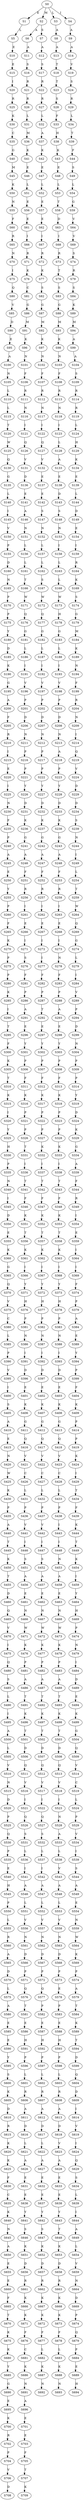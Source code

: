 strict digraph  {
	S0 -> S1 [ label = E ];
	S0 -> S2 [ label = M ];
	S0 -> S3 [ label = L ];
	S0 -> S4 [ label = I ];
	S1 -> S5 [ label = L ];
	S2 -> S6 [ label = A ];
	S2 -> S7 [ label = S ];
	S3 -> S8 [ label = A ];
	S4 -> S9 [ label = A ];
	S5 -> S10 [ label = E ];
	S6 -> S11 [ label = A ];
	S7 -> S12 [ label = A ];
	S8 -> S13 [ label = A ];
	S9 -> S14 [ label = A ];
	S10 -> S15 [ label = E ];
	S11 -> S16 [ label = S ];
	S12 -> S17 [ label = S ];
	S13 -> S18 [ label = T ];
	S14 -> S19 [ label = V ];
	S15 -> S20 [ label = I ];
	S16 -> S21 [ label = R ];
	S17 -> S22 [ label = R ];
	S18 -> S23 [ label = T ];
	S19 -> S24 [ label = S ];
	S20 -> S25 [ label = R ];
	S21 -> S26 [ label = R ];
	S22 -> S27 [ label = R ];
	S23 -> S28 [ label = S ];
	S24 -> S29 [ label = R ];
	S25 -> S30 [ label = K ];
	S26 -> S31 [ label = L ];
	S27 -> S32 [ label = L ];
	S28 -> S33 [ label = F ];
	S29 -> S34 [ label = L ];
	S30 -> S35 [ label = C ];
	S31 -> S36 [ label = M ];
	S32 -> S37 [ label = A ];
	S33 -> S38 [ label = H ];
	S34 -> S39 [ label = T ];
	S35 -> S40 [ label = G ];
	S36 -> S41 [ label = K ];
	S37 -> S42 [ label = K ];
	S38 -> S43 [ label = K ];
	S39 -> S44 [ label = F ];
	S40 -> S45 [ label = M ];
	S41 -> S46 [ label = E ];
	S42 -> S47 [ label = E ];
	S43 -> S48 [ label = E ];
	S44 -> S49 [ label = S ];
	S45 -> S50 [ label = K ];
	S46 -> S51 [ label = L ];
	S47 -> S52 [ label = L ];
	S48 -> S53 [ label = L ];
	S49 -> S54 [ label = L ];
	S50 -> S55 [ label = N ];
	S51 -> S56 [ label = E ];
	S52 -> S57 [ label = E ];
	S53 -> S58 [ label = T ];
	S54 -> S59 [ label = G ];
	S55 -> S60 [ label = F ];
	S56 -> S61 [ label = E ];
	S57 -> S62 [ label = E ];
	S58 -> S63 [ label = D ];
	S59 -> S64 [ label = V ];
	S60 -> S65 [ label = R ];
	S61 -> S66 [ label = I ];
	S62 -> S67 [ label = I ];
	S63 -> S68 [ label = I ];
	S64 -> S69 [ label = V ];
	S65 -> S70 [ label = N ];
	S66 -> S71 [ label = R ];
	S67 -> S72 [ label = R ];
	S68 -> S73 [ label = R ];
	S69 -> S74 [ label = S ];
	S70 -> S75 [ label = I ];
	S71 -> S76 [ label = K ];
	S72 -> S77 [ label = K ];
	S73 -> S78 [ label = T ];
	S74 -> S79 [ label = R ];
	S75 -> S80 [ label = Q ];
	S76 -> S81 [ label = C ];
	S77 -> S82 [ label = S ];
	S78 -> S83 [ label = S ];
	S79 -> S84 [ label = S ];
	S80 -> S85 [ label = V ];
	S81 -> S86 [ label = G ];
	S82 -> S87 [ label = G ];
	S83 -> S88 [ label = G ];
	S84 -> S89 [ label = K ];
	S85 -> S90 [ label = D ];
	S86 -> S91 [ label = M ];
	S87 -> S92 [ label = M ];
	S88 -> S93 [ label = M ];
	S89 -> S94 [ label = M ];
	S90 -> S95 [ label = E ];
	S91 -> S96 [ label = K ];
	S92 -> S97 [ label = K ];
	S93 -> S98 [ label = K ];
	S94 -> S99 [ label = A ];
	S95 -> S100 [ label = A ];
	S96 -> S101 [ label = N ];
	S97 -> S102 [ label = N ];
	S98 -> S103 [ label = N ];
	S99 -> S104 [ label = A ];
	S100 -> S105 [ label = N ];
	S101 -> S106 [ label = F ];
	S102 -> S107 [ label = F ];
	S103 -> S108 [ label = F ];
	S104 -> S109 [ label = S ];
	S105 -> S110 [ label = L ];
	S106 -> S111 [ label = R ];
	S107 -> S112 [ label = R ];
	S108 -> S113 [ label = R ];
	S109 -> S114 [ label = R ];
	S110 -> S115 [ label = L ];
	S111 -> S116 [ label = N ];
	S112 -> S117 [ label = N ];
	S113 -> S118 [ label = N ];
	S114 -> S119 [ label = R ];
	S115 -> S120 [ label = T ];
	S116 -> S121 [ label = I ];
	S117 -> S122 [ label = I ];
	S118 -> S123 [ label = I ];
	S119 -> S124 [ label = L ];
	S120 -> S125 [ label = W ];
	S121 -> S126 [ label = Q ];
	S122 -> S127 [ label = Q ];
	S123 -> S128 [ label = L ];
	S124 -> S129 [ label = H ];
	S125 -> S130 [ label = Q ];
	S126 -> S131 [ label = V ];
	S127 -> S132 [ label = V ];
	S128 -> S133 [ label = A ];
	S129 -> S134 [ label = K ];
	S130 -> S135 [ label = G ];
	S131 -> S136 [ label = D ];
	S132 -> S137 [ label = E ];
	S133 -> S138 [ label = E ];
	S134 -> S139 [ label = E ];
	S135 -> S140 [ label = L ];
	S136 -> S141 [ label = E ];
	S137 -> S142 [ label = E ];
	S138 -> S143 [ label = D ];
	S139 -> S144 [ label = L ];
	S140 -> S145 [ label = I ];
	S141 -> S146 [ label = A ];
	S142 -> S147 [ label = S ];
	S143 -> S148 [ label = S ];
	S144 -> S149 [ label = D ];
	S145 -> S150 [ label = V ];
	S146 -> S151 [ label = N ];
	S147 -> S152 [ label = N ];
	S148 -> S153 [ label = N ];
	S149 -> S154 [ label = E ];
	S150 -> S155 [ label = P ];
	S151 -> S156 [ label = L ];
	S152 -> S157 [ label = L ];
	S153 -> S158 [ label = I ];
	S154 -> S159 [ label = I ];
	S155 -> S160 [ label = D ];
	S156 -> S161 [ label = L ];
	S157 -> S162 [ label = L ];
	S158 -> S163 [ label = L ];
	S159 -> S164 [ label = R ];
	S160 -> S165 [ label = N ];
	S161 -> S166 [ label = T ];
	S162 -> S167 [ label = S ];
	S163 -> S168 [ label = L ];
	S164 -> S169 [ label = K ];
	S165 -> S170 [ label = P ];
	S166 -> S171 [ label = W ];
	S167 -> S172 [ label = W ];
	S168 -> S173 [ label = W ];
	S169 -> S174 [ label = S ];
	S170 -> S175 [ label = P ];
	S171 -> S176 [ label = Q ];
	S172 -> S177 [ label = Q ];
	S173 -> S178 [ label = H ];
	S174 -> S179 [ label = G ];
	S175 -> S180 [ label = Y ];
	S176 -> S181 [ label = G ];
	S177 -> S182 [ label = G ];
	S178 -> S183 [ label = G ];
	S179 -> S184 [ label = M ];
	S180 -> S185 [ label = D ];
	S181 -> S186 [ label = L ];
	S182 -> S187 [ label = L ];
	S183 -> S188 [ label = L ];
	S184 -> S189 [ label = K ];
	S185 -> S190 [ label = K ];
	S186 -> S191 [ label = I ];
	S187 -> S192 [ label = I ];
	S188 -> S193 [ label = I ];
	S189 -> S194 [ label = N ];
	S190 -> S195 [ label = G ];
	S191 -> S196 [ label = V ];
	S192 -> S197 [ label = V ];
	S193 -> S198 [ label = V ];
	S194 -> S199 [ label = F ];
	S195 -> S200 [ label = A ];
	S196 -> S201 [ label = P ];
	S197 -> S202 [ label = P ];
	S198 -> S203 [ label = P ];
	S199 -> S204 [ label = R ];
	S200 -> S205 [ label = F ];
	S201 -> S206 [ label = D ];
	S202 -> S207 [ label = D ];
	S203 -> S208 [ label = D ];
	S204 -> S209 [ label = N ];
	S205 -> S210 [ label = R ];
	S206 -> S211 [ label = N ];
	S207 -> S212 [ label = N ];
	S208 -> S213 [ label = N ];
	S209 -> S214 [ label = I ];
	S210 -> S215 [ label = I ];
	S211 -> S216 [ label = P ];
	S212 -> S217 [ label = P ];
	S213 -> S218 [ label = A ];
	S214 -> S219 [ label = Q ];
	S215 -> S220 [ label = E ];
	S216 -> S221 [ label = P ];
	S217 -> S222 [ label = P ];
	S218 -> S223 [ label = P ];
	S219 -> S224 [ label = V ];
	S220 -> S225 [ label = I ];
	S221 -> S226 [ label = Y ];
	S222 -> S227 [ label = Y ];
	S223 -> S228 [ label = Y ];
	S224 -> S229 [ label = D ];
	S225 -> S230 [ label = N ];
	S226 -> S231 [ label = D ];
	S227 -> S232 [ label = D ];
	S228 -> S233 [ label = D ];
	S229 -> S234 [ label = D ];
	S230 -> S235 [ label = F ];
	S231 -> S236 [ label = K ];
	S232 -> S237 [ label = K ];
	S233 -> S238 [ label = K ];
	S234 -> S239 [ label = S ];
	S235 -> S240 [ label = P ];
	S236 -> S241 [ label = G ];
	S237 -> S242 [ label = G ];
	S238 -> S243 [ label = G ];
	S239 -> S244 [ label = N ];
	S240 -> S245 [ label = A ];
	S241 -> S246 [ label = A ];
	S242 -> S247 [ label = A ];
	S243 -> S248 [ label = A ];
	S244 -> S249 [ label = I ];
	S245 -> S250 [ label = E ];
	S246 -> S251 [ label = F ];
	S247 -> S252 [ label = F ];
	S248 -> S253 [ label = F ];
	S249 -> S254 [ label = L ];
	S250 -> S255 [ label = Y ];
	S251 -> S256 [ label = R ];
	S252 -> S257 [ label = R ];
	S253 -> S258 [ label = R ];
	S254 -> S259 [ label = T ];
	S255 -> S260 [ label = P ];
	S256 -> S261 [ label = I ];
	S257 -> S262 [ label = I ];
	S258 -> S263 [ label = I ];
	S259 -> S264 [ label = W ];
	S260 -> S265 [ label = F ];
	S261 -> S266 [ label = E ];
	S262 -> S267 [ label = E ];
	S263 -> S268 [ label = E ];
	S264 -> S269 [ label = Q ];
	S265 -> S270 [ label = K ];
	S266 -> S271 [ label = I ];
	S267 -> S272 [ label = I ];
	S268 -> S273 [ label = I ];
	S269 -> S274 [ label = G ];
	S270 -> S275 [ label = P ];
	S271 -> S276 [ label = S ];
	S272 -> S277 [ label = I ];
	S273 -> S278 [ label = N ];
	S274 -> S279 [ label = L ];
	S275 -> S280 [ label = P ];
	S276 -> S281 [ label = F ];
	S277 -> S282 [ label = F ];
	S278 -> S283 [ label = F ];
	S279 -> S284 [ label = I ];
	S280 -> S285 [ label = K ];
	S281 -> S286 [ label = P ];
	S282 -> S287 [ label = P ];
	S283 -> S288 [ label = P ];
	S284 -> S289 [ label = V ];
	S285 -> S290 [ label = I ];
	S286 -> S291 [ label = A ];
	S287 -> S292 [ label = T ];
	S288 -> S293 [ label = A ];
	S289 -> S294 [ label = P ];
	S290 -> S295 [ label = T ];
	S291 -> S296 [ label = E ];
	S292 -> S297 [ label = E ];
	S293 -> S298 [ label = E ];
	S294 -> S299 [ label = D ];
	S295 -> S300 [ label = F ];
	S296 -> S301 [ label = Y ];
	S297 -> S302 [ label = Y ];
	S298 -> S303 [ label = Y ];
	S299 -> S304 [ label = N ];
	S300 -> S305 [ label = K ];
	S301 -> S306 [ label = P ];
	S302 -> S307 [ label = P ];
	S303 -> S308 [ label = P ];
	S304 -> S309 [ label = P ];
	S305 -> S310 [ label = T ];
	S306 -> S311 [ label = F ];
	S307 -> S312 [ label = F ];
	S308 -> S313 [ label = F ];
	S309 -> S314 [ label = P ];
	S310 -> S315 [ label = K ];
	S311 -> S316 [ label = K ];
	S312 -> S317 [ label = K ];
	S313 -> S318 [ label = K ];
	S314 -> S319 [ label = Y ];
	S315 -> S320 [ label = I ];
	S316 -> S321 [ label = P ];
	S317 -> S322 [ label = P ];
	S318 -> S323 [ label = P ];
	S319 -> S324 [ label = D ];
	S320 -> S325 [ label = Y ];
	S321 -> S326 [ label = P ];
	S322 -> S327 [ label = P ];
	S323 -> S328 [ label = P ];
	S324 -> S329 [ label = K ];
	S325 -> S330 [ label = H ];
	S326 -> S331 [ label = T ];
	S327 -> S332 [ label = K ];
	S328 -> S333 [ label = K ];
	S329 -> S334 [ label = G ];
	S330 -> S335 [ label = P ];
	S331 -> S336 [ label = I ];
	S332 -> S337 [ label = I ];
	S333 -> S338 [ label = I ];
	S334 -> S339 [ label = A ];
	S335 -> S340 [ label = N ];
	S336 -> S341 [ label = T ];
	S337 -> S342 [ label = T ];
	S338 -> S343 [ label = T ];
	S339 -> S344 [ label = F ];
	S340 -> S345 [ label = I ];
	S341 -> S346 [ label = F ];
	S342 -> S347 [ label = F ];
	S343 -> S348 [ label = F ];
	S344 -> S349 [ label = R ];
	S345 -> S350 [ label = D ];
	S346 -> S351 [ label = K ];
	S347 -> S352 [ label = K ];
	S348 -> S353 [ label = K ];
	S349 -> S354 [ label = I ];
	S350 -> S355 [ label = E ];
	S351 -> S356 [ label = T ];
	S352 -> S357 [ label = T ];
	S353 -> S358 [ label = T ];
	S354 -> S359 [ label = E ];
	S355 -> S360 [ label = K ];
	S356 -> S361 [ label = K ];
	S357 -> S362 [ label = K ];
	S358 -> S363 [ label = K ];
	S359 -> S364 [ label = I ];
	S360 -> S365 [ label = G ];
	S361 -> S366 [ label = I ];
	S362 -> S367 [ label = I ];
	S363 -> S368 [ label = I ];
	S364 -> S369 [ label = I ];
	S365 -> S370 [ label = Q ];
	S366 -> S371 [ label = Y ];
	S367 -> S372 [ label = Y ];
	S368 -> S373 [ label = Y ];
	S369 -> S374 [ label = F ];
	S370 -> S375 [ label = V ];
	S371 -> S376 [ label = H ];
	S372 -> S377 [ label = H ];
	S373 -> S378 [ label = H ];
	S374 -> S379 [ label = P ];
	S375 -> S380 [ label = C ];
	S376 -> S381 [ label = P ];
	S377 -> S382 [ label = P ];
	S378 -> S383 [ label = P ];
	S379 -> S384 [ label = A ];
	S380 -> S385 [ label = L ];
	S381 -> S386 [ label = N ];
	S382 -> S387 [ label = N ];
	S383 -> S388 [ label = N ];
	S384 -> S389 [ label = E ];
	S385 -> S390 [ label = P ];
	S386 -> S391 [ label = I ];
	S387 -> S392 [ label = I ];
	S388 -> S393 [ label = I ];
	S389 -> S394 [ label = Y ];
	S390 -> S395 [ label = V ];
	S391 -> S396 [ label = D ];
	S392 -> S397 [ label = D ];
	S393 -> S398 [ label = D ];
	S394 -> S399 [ label = P ];
	S395 -> S400 [ label = I ];
	S396 -> S401 [ label = E ];
	S397 -> S402 [ label = E ];
	S398 -> S403 [ label = E ];
	S399 -> S404 [ label = F ];
	S400 -> S405 [ label = S ];
	S401 -> S406 [ label = K ];
	S402 -> S407 [ label = K ];
	S403 -> S408 [ label = K ];
	S404 -> S409 [ label = K ];
	S405 -> S410 [ label = A ];
	S406 -> S411 [ label = G ];
	S407 -> S412 [ label = G ];
	S408 -> S413 [ label = G ];
	S409 -> S414 [ label = P ];
	S410 -> S415 [ label = E ];
	S411 -> S416 [ label = Q ];
	S412 -> S417 [ label = Q ];
	S413 -> S418 [ label = Q ];
	S414 -> S419 [ label = P ];
	S415 -> S420 [ label = N ];
	S416 -> S421 [ label = V ];
	S417 -> S422 [ label = V ];
	S418 -> S423 [ label = V ];
	S419 -> S424 [ label = K ];
	S420 -> S425 [ label = W ];
	S421 -> S426 [ label = C ];
	S422 -> S427 [ label = C ];
	S423 -> S428 [ label = C ];
	S424 -> S429 [ label = I ];
	S425 -> S430 [ label = K ];
	S426 -> S431 [ label = L ];
	S427 -> S432 [ label = L ];
	S428 -> S433 [ label = L ];
	S429 -> S434 [ label = T ];
	S430 -> S435 [ label = P ];
	S431 -> S436 [ label = P ];
	S432 -> S437 [ label = P ];
	S433 -> S438 [ label = P ];
	S434 -> S439 [ label = F ];
	S435 -> S440 [ label = A ];
	S436 -> S441 [ label = V ];
	S437 -> S442 [ label = V ];
	S438 -> S443 [ label = I ];
	S439 -> S444 [ label = K ];
	S440 -> S445 [ label = T ];
	S441 -> S446 [ label = I ];
	S442 -> S447 [ label = I ];
	S443 -> S448 [ label = I ];
	S444 -> S449 [ label = T ];
	S445 -> S450 [ label = K ];
	S446 -> S451 [ label = S ];
	S447 -> S452 [ label = S ];
	S448 -> S453 [ label = N ];
	S449 -> S454 [ label = K ];
	S450 -> S455 [ label = T ];
	S451 -> S456 [ label = A ];
	S452 -> S457 [ label = A ];
	S453 -> S458 [ label = A ];
	S454 -> S459 [ label = I ];
	S455 -> S460 [ label = D ];
	S456 -> S461 [ label = E ];
	S457 -> S462 [ label = E ];
	S458 -> S463 [ label = E ];
	S459 -> S464 [ label = Y ];
	S460 -> S465 [ label = Q ];
	S461 -> S466 [ label = N ];
	S462 -> S467 [ label = N ];
	S463 -> S468 [ label = N ];
	S464 -> S469 [ label = H ];
	S465 -> S470 [ label = V ];
	S466 -> S471 [ label = W ];
	S467 -> S472 [ label = W ];
	S468 -> S473 [ label = W ];
	S469 -> S474 [ label = P ];
	S470 -> S475 [ label = I ];
	S471 -> S476 [ label = K ];
	S472 -> S477 [ label = K ];
	S473 -> S478 [ label = K ];
	S474 -> S479 [ label = N ];
	S475 -> S480 [ label = Q ];
	S476 -> S481 [ label = P ];
	S477 -> S482 [ label = P ];
	S478 -> S483 [ label = P ];
	S479 -> S484 [ label = I ];
	S480 -> S485 [ label = S ];
	S481 -> S486 [ label = A ];
	S482 -> S487 [ label = A ];
	S483 -> S488 [ label = A ];
	S484 -> S489 [ label = D ];
	S485 -> S490 [ label = L ];
	S486 -> S491 [ label = T ];
	S487 -> S492 [ label = T ];
	S488 -> S493 [ label = T ];
	S489 -> S494 [ label = E ];
	S490 -> S495 [ label = I ];
	S491 -> S496 [ label = K ];
	S492 -> S497 [ label = K ];
	S493 -> S498 [ label = K ];
	S494 -> S499 [ label = K ];
	S495 -> S500 [ label = A ];
	S496 -> S501 [ label = T ];
	S497 -> S502 [ label = T ];
	S498 -> S503 [ label = T ];
	S499 -> S504 [ label = G ];
	S500 -> S505 [ label = L ];
	S501 -> S506 [ label = D ];
	S502 -> S507 [ label = D ];
	S503 -> S508 [ label = D ];
	S504 -> S509 [ label = Q ];
	S505 -> S510 [ label = V ];
	S506 -> S511 [ label = Q ];
	S507 -> S512 [ label = Q ];
	S508 -> S513 [ label = Q ];
	S509 -> S514 [ label = V ];
	S510 -> S515 [ label = N ];
	S511 -> S516 [ label = V ];
	S512 -> S517 [ label = V ];
	S513 -> S518 [ label = V ];
	S514 -> S519 [ label = C ];
	S515 -> S520 [ label = D ];
	S516 -> S521 [ label = I ];
	S517 -> S522 [ label = I ];
	S518 -> S523 [ label = I ];
	S519 -> S524 [ label = L ];
	S520 -> S525 [ label = P ];
	S521 -> S526 [ label = Q ];
	S522 -> S527 [ label = Q ];
	S523 -> S528 [ label = N ];
	S524 -> S529 [ label = P ];
	S525 -> S530 [ label = Q ];
	S526 -> S531 [ label = S ];
	S527 -> S532 [ label = S ];
	S528 -> S533 [ label = A ];
	S529 -> S534 [ label = V ];
	S530 -> S535 [ label = P ];
	S531 -> S536 [ label = L ];
	S532 -> S537 [ label = L ];
	S533 -> S538 [ label = L ];
	S534 -> S539 [ label = I ];
	S535 -> S540 [ label = E ];
	S536 -> S541 [ label = I ];
	S537 -> S542 [ label = I ];
	S538 -> S543 [ label = V ];
	S539 -> S544 [ label = S ];
	S540 -> S545 [ label = H ];
	S541 -> S546 [ label = A ];
	S542 -> S547 [ label = A ];
	S543 -> S548 [ label = A ];
	S544 -> S549 [ label = A ];
	S545 -> S550 [ label = P ];
	S546 -> S551 [ label = L ];
	S547 -> S552 [ label = L ];
	S548 -> S553 [ label = L ];
	S549 -> S554 [ label = E ];
	S550 -> S555 [ label = L ];
	S551 -> S556 [ label = V ];
	S552 -> S557 [ label = V ];
	S553 -> S558 [ label = V ];
	S554 -> S559 [ label = N ];
	S555 -> S560 [ label = R ];
	S556 -> S561 [ label = N ];
	S557 -> S562 [ label = N ];
	S558 -> S563 [ label = N ];
	S559 -> S564 [ label = W ];
	S560 -> S565 [ label = A ];
	S561 -> S566 [ label = D ];
	S562 -> S567 [ label = D ];
	S563 -> S568 [ label = D ];
	S564 -> S569 [ label = K ];
	S565 -> S570 [ label = D ];
	S566 -> S571 [ label = P ];
	S567 -> S572 [ label = P ];
	S568 -> S573 [ label = P ];
	S569 -> S574 [ label = P ];
	S570 -> S575 [ label = L ];
	S571 -> S576 [ label = Q ];
	S572 -> S577 [ label = Q ];
	S573 -> S578 [ label = E ];
	S574 -> S579 [ label = A ];
	S575 -> S580 [ label = A ];
	S576 -> S581 [ label = T ];
	S577 -> S582 [ label = P ];
	S578 -> S583 [ label = P ];
	S579 -> S584 [ label = T ];
	S580 -> S585 [ label = E ];
	S581 -> S586 [ label = E ];
	S582 -> S587 [ label = E ];
	S583 -> S588 [ label = E ];
	S584 -> S589 [ label = K ];
	S585 -> S590 [ label = E ];
	S586 -> S591 [ label = H ];
	S587 -> S592 [ label = H ];
	S588 -> S593 [ label = H ];
	S589 -> S594 [ label = T ];
	S590 -> S595 [ label = Y ];
	S591 -> S596 [ label = P ];
	S592 -> S597 [ label = P ];
	S593 -> S598 [ label = P ];
	S594 -> S599 [ label = D ];
	S595 -> S600 [ label = S ];
	S596 -> S601 [ label = L ];
	S597 -> S602 [ label = L ];
	S598 -> S603 [ label = L ];
	S599 -> S604 [ label = Q ];
	S600 -> S605 [ label = K ];
	S601 -> S606 [ label = R ];
	S602 -> S607 [ label = R ];
	S603 -> S608 [ label = R ];
	S604 -> S609 [ label = D ];
	S605 -> S610 [ label = D ];
	S606 -> S611 [ label = A ];
	S607 -> S612 [ label = A ];
	S608 -> S613 [ label = A ];
	S609 -> S614 [ label = I ];
	S610 -> S615 [ label = R ];
	S611 -> S616 [ label = D ];
	S612 -> S617 [ label = D ];
	S613 -> S618 [ label = D ];
	S614 -> S619 [ label = V ];
	S615 -> S620 [ label = K ];
	S616 -> S621 [ label = L ];
	S617 -> S622 [ label = L ];
	S618 -> S623 [ label = V ];
	S619 -> S624 [ label = I ];
	S620 -> S625 [ label = K ];
	S621 -> S626 [ label = A ];
	S622 -> S627 [ label = A ];
	S623 -> S628 [ label = A ];
	S624 -> S629 [ label = Q ];
	S625 -> S630 [ label = F ];
	S626 -> S631 [ label = E ];
	S627 -> S632 [ label = E ];
	S628 -> S633 [ label = E ];
	S629 -> S634 [ label = S ];
	S630 -> S635 [ label = C ];
	S631 -> S636 [ label = E ];
	S632 -> S637 [ label = E ];
	S633 -> S638 [ label = E ];
	S634 -> S639 [ label = L ];
	S635 -> S640 [ label = K ];
	S636 -> S641 [ label = Y ];
	S637 -> S642 [ label = Y ];
	S638 -> S643 [ label = Y ];
	S639 -> S644 [ label = I ];
	S640 -> S645 [ label = N ];
	S641 -> S646 [ label = S ];
	S642 -> S647 [ label = S ];
	S643 -> S648 [ label = T ];
	S644 -> S649 [ label = A ];
	S645 -> S650 [ label = A ];
	S646 -> S651 [ label = K ];
	S647 -> S652 [ label = K ];
	S648 -> S653 [ label = K ];
	S649 -> S654 [ label = L ];
	S650 -> S655 [ label = E ];
	S651 -> S656 [ label = D ];
	S652 -> S657 [ label = D ];
	S653 -> S658 [ label = D ];
	S654 -> S659 [ label = V ];
	S655 -> S660 [ label = E ];
	S656 -> S661 [ label = R ];
	S657 -> S662 [ label = R ];
	S658 -> S663 [ label = R ];
	S659 -> S664 [ label = N ];
	S660 -> S665 [ label = F ];
	S661 -> S666 [ label = K ];
	S662 -> S667 [ label = K ];
	S663 -> S668 [ label = K ];
	S664 -> S669 [ label = D ];
	S665 -> S670 [ label = T ];
	S666 -> S671 [ label = K ];
	S667 -> S672 [ label = K ];
	S668 -> S673 [ label = K ];
	S669 -> S674 [ label = P ];
	S670 -> S675 [ label = K ];
	S671 -> S676 [ label = F ];
	S672 -> S677 [ label = F ];
	S673 -> S678 [ label = F ];
	S674 -> S679 [ label = Q ];
	S675 -> S680 [ label = K ];
	S676 -> S681 [ label = C ];
	S677 -> S682 [ label = L ];
	S678 -> S683 [ label = L ];
	S679 -> S684 [ label = P ];
	S680 -> S685 [ label = Y ];
	S681 -> S686 [ label = K ];
	S682 -> S687 [ label = K ];
	S683 -> S688 [ label = K ];
	S684 -> S689 [ label = E ];
	S685 -> S690 [ label = G ];
	S686 -> S691 [ label = N ];
	S687 -> S692 [ label = N ];
	S688 -> S693 [ label = N ];
	S689 -> S694 [ label = H ];
	S690 -> S695 [ label = E ];
	S691 -> S696 [ label = A ];
	S695 -> S700 [ label = K ];
	S696 -> S701 [ label = E ];
	S700 -> S702 [ label = R ];
	S701 -> S703 [ label = E ];
	S702 -> S704 [ label = P ];
	S703 -> S705 [ label = F ];
	S704 -> S706 [ label = V ];
	S705 -> S707 [ label = T ];
	S706 -> S708 [ label = D ];
	S707 -> S709 [ label = K ];
}
